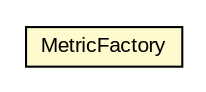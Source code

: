 #!/usr/local/bin/dot
#
# Class diagram 
# Generated by UMLGraph version R5_6-24-gf6e263 (http://www.umlgraph.org/)
#

digraph G {
	edge [fontname="arial",fontsize=10,labelfontname="arial",labelfontsize=10];
	node [fontname="arial",fontsize=10,shape=plaintext];
	nodesep=0.25;
	ranksep=0.5;
	// com.mycompany.task1.metric.MetricFactory
	c268 [label=<<table title="com.mycompany.task1.metric.MetricFactory" border="0" cellborder="1" cellspacing="0" cellpadding="2" port="p" bgcolor="lemonChiffon" href="./MetricFactory.html">
		<tr><td><table border="0" cellspacing="0" cellpadding="1">
<tr><td align="center" balign="center"> MetricFactory </td></tr>
		</table></td></tr>
		</table>>, URL="./MetricFactory.html", fontname="arial", fontcolor="black", fontsize=10.0];
}


